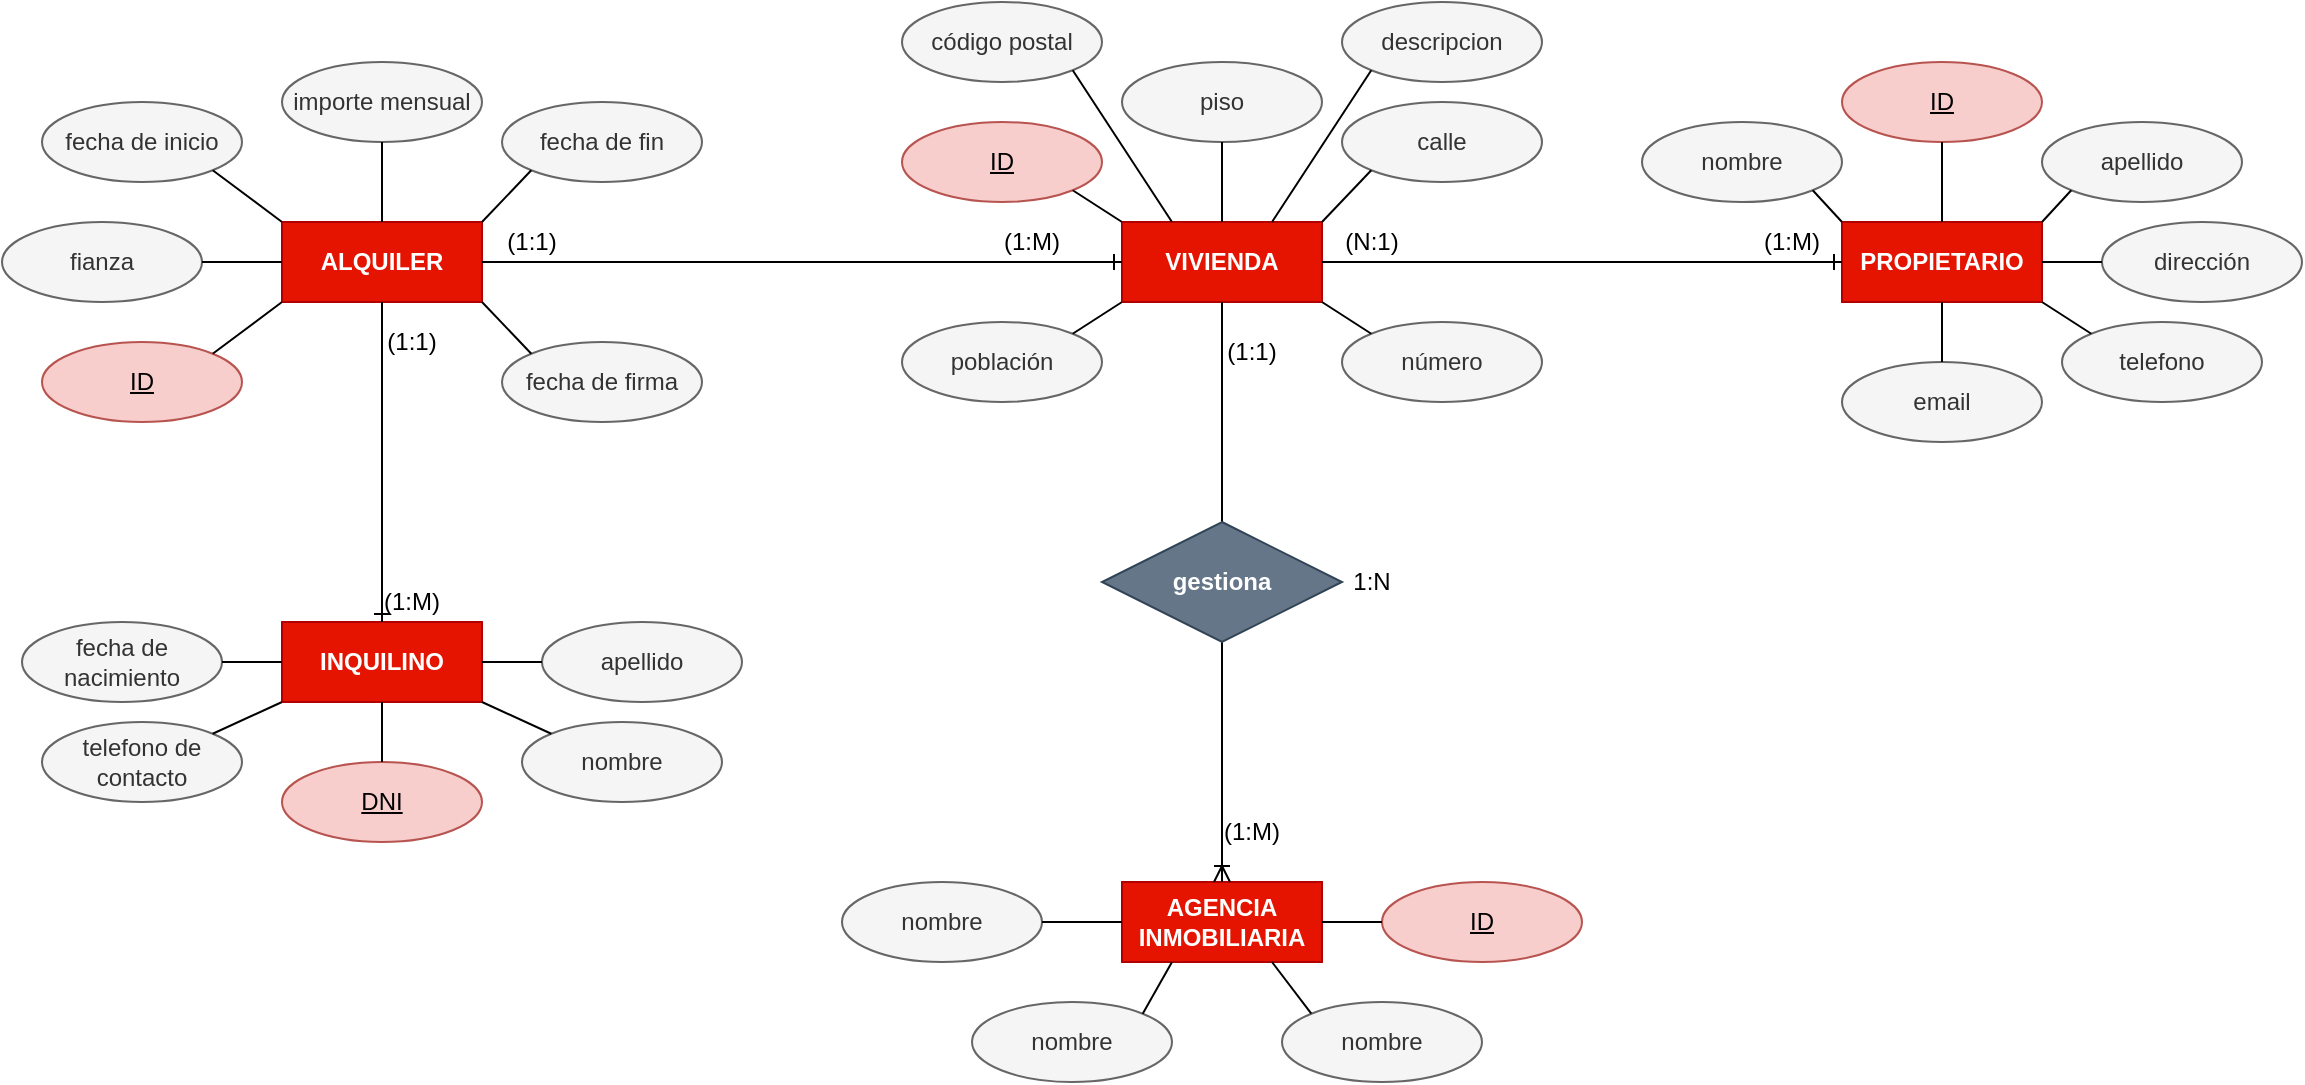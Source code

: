 <mxfile version="24.7.8">
  <diagram name="Página-1" id="rPAr2EWBGc4suIFGrgTw">
    <mxGraphModel dx="3129" dy="2729" grid="1" gridSize="10" guides="1" tooltips="1" connect="1" arrows="1" fold="1" page="1" pageScale="1" pageWidth="827" pageHeight="1169" math="0" shadow="0">
      <root>
        <mxCell id="0" />
        <mxCell id="1" parent="0" />
        <mxCell id="h445fZysmHR-Be-4jW6h-1" value="ALQUILER" style="whiteSpace=wrap;html=1;align=center;fillColor=#e51400;fontColor=#ffffff;strokeColor=#B20000;fontStyle=1" parent="1" vertex="1">
          <mxGeometry x="-460" y="-744" width="100" height="40" as="geometry" />
        </mxCell>
        <mxCell id="h445fZysmHR-Be-4jW6h-3" value="VIVIENDA" style="whiteSpace=wrap;html=1;align=center;fillColor=#e51400;fontColor=#ffffff;strokeColor=#B20000;fontStyle=1" parent="1" vertex="1">
          <mxGeometry x="-40" y="-744" width="100" height="40" as="geometry" />
        </mxCell>
        <mxCell id="h445fZysmHR-Be-4jW6h-4" value="AGENCIA INMOBILIARIA" style="whiteSpace=wrap;html=1;align=center;fontStyle=1;fillColor=#e51400;fontColor=#ffffff;strokeColor=#B20000;" parent="1" vertex="1">
          <mxGeometry x="-40" y="-414" width="100" height="40" as="geometry" />
        </mxCell>
        <mxCell id="h445fZysmHR-Be-4jW6h-5" value="ID" style="ellipse;whiteSpace=wrap;html=1;align=center;fontStyle=4;fillColor=#f8cecc;strokeColor=#b85450;" parent="1" vertex="1">
          <mxGeometry x="-580" y="-684" width="100" height="40" as="geometry" />
        </mxCell>
        <mxCell id="h445fZysmHR-Be-4jW6h-6" value="importe mensual" style="ellipse;whiteSpace=wrap;html=1;align=center;fillColor=#f5f5f5;fontColor=#333333;strokeColor=#666666;" parent="1" vertex="1">
          <mxGeometry x="-460" y="-824" width="100" height="40" as="geometry" />
        </mxCell>
        <mxCell id="h445fZysmHR-Be-4jW6h-7" value="nombre" style="ellipse;whiteSpace=wrap;html=1;align=center;fillColor=#f5f5f5;fontColor=#333333;strokeColor=#666666;" parent="1" vertex="1">
          <mxGeometry x="-180" y="-414" width="100" height="40" as="geometry" />
        </mxCell>
        <mxCell id="h445fZysmHR-Be-4jW6h-8" value="ID" style="ellipse;whiteSpace=wrap;html=1;align=center;fontStyle=4;fillColor=#f8cecc;strokeColor=#b85450;" parent="1" vertex="1">
          <mxGeometry x="-150" y="-794" width="100" height="40" as="geometry" />
        </mxCell>
        <mxCell id="h445fZysmHR-Be-4jW6h-9" value="ID" style="ellipse;whiteSpace=wrap;html=1;align=center;fontStyle=4;fillColor=#f8cecc;strokeColor=#b85450;" parent="1" vertex="1">
          <mxGeometry x="90" y="-414" width="100" height="40" as="geometry" />
        </mxCell>
        <mxCell id="h445fZysmHR-Be-4jW6h-10" value="población" style="ellipse;whiteSpace=wrap;html=1;align=center;fillColor=#f5f5f5;fontColor=#333333;strokeColor=#666666;" parent="1" vertex="1">
          <mxGeometry x="-150" y="-694" width="100" height="40" as="geometry" />
        </mxCell>
        <mxCell id="h445fZysmHR-Be-4jW6h-11" value="piso" style="ellipse;whiteSpace=wrap;html=1;align=center;fillColor=#f5f5f5;fontColor=#333333;strokeColor=#666666;" parent="1" vertex="1">
          <mxGeometry x="-40" y="-824" width="100" height="40" as="geometry" />
        </mxCell>
        <mxCell id="h445fZysmHR-Be-4jW6h-12" value="número" style="ellipse;whiteSpace=wrap;html=1;align=center;fillColor=#f5f5f5;fontColor=#333333;strokeColor=#666666;" parent="1" vertex="1">
          <mxGeometry x="70" y="-694" width="100" height="40" as="geometry" />
        </mxCell>
        <mxCell id="h445fZysmHR-Be-4jW6h-15" value="" style="endArrow=none;html=1;rounded=0;exitX=1;exitY=0;exitDx=0;exitDy=0;entryX=0;entryY=1;entryDx=0;entryDy=0;" parent="1" source="h445fZysmHR-Be-4jW6h-5" target="h445fZysmHR-Be-4jW6h-1" edge="1">
          <mxGeometry relative="1" as="geometry">
            <mxPoint x="-190" y="-514" as="sourcePoint" />
            <mxPoint x="-360" y="-744" as="targetPoint" />
          </mxGeometry>
        </mxCell>
        <mxCell id="h445fZysmHR-Be-4jW6h-16" value="" style="endArrow=none;html=1;rounded=0;exitX=0.5;exitY=0;exitDx=0;exitDy=0;entryX=0.5;entryY=1;entryDx=0;entryDy=0;" parent="1" source="h445fZysmHR-Be-4jW6h-1" target="h445fZysmHR-Be-4jW6h-6" edge="1">
          <mxGeometry relative="1" as="geometry">
            <mxPoint x="-405" y="-770" as="sourcePoint" />
            <mxPoint x="-350" y="-735" as="targetPoint" />
          </mxGeometry>
        </mxCell>
        <mxCell id="h445fZysmHR-Be-4jW6h-17" value="" style="endArrow=none;html=1;rounded=0;exitX=1;exitY=1;exitDx=0;exitDy=0;entryX=0;entryY=0;entryDx=0;entryDy=0;" parent="1" source="h445fZysmHR-Be-4jW6h-8" target="h445fZysmHR-Be-4jW6h-3" edge="1">
          <mxGeometry relative="1" as="geometry">
            <mxPoint x="-425" y="-740" as="sourcePoint" />
            <mxPoint x="-370" y="-705" as="targetPoint" />
          </mxGeometry>
        </mxCell>
        <mxCell id="h445fZysmHR-Be-4jW6h-18" value="" style="endArrow=none;html=1;rounded=0;exitX=0;exitY=0.5;exitDx=0;exitDy=0;entryX=1;entryY=0.5;entryDx=0;entryDy=0;" parent="1" source="h445fZysmHR-Be-4jW6h-4" target="h445fZysmHR-Be-4jW6h-7" edge="1">
          <mxGeometry relative="1" as="geometry">
            <mxPoint x="-113" y="-444" as="sourcePoint" />
            <mxPoint x="-433" y="-435" as="targetPoint" />
          </mxGeometry>
        </mxCell>
        <mxCell id="h445fZysmHR-Be-4jW6h-21" value="" style="endArrow=none;html=1;rounded=0;exitX=1;exitY=1;exitDx=0;exitDy=0;entryX=0;entryY=0;entryDx=0;entryDy=0;" parent="1" target="h445fZysmHR-Be-4jW6h-12" edge="1">
          <mxGeometry relative="1" as="geometry">
            <mxPoint x="60" y="-704" as="sourcePoint" />
            <mxPoint x="400" y="-644" as="targetPoint" />
          </mxGeometry>
        </mxCell>
        <mxCell id="h445fZysmHR-Be-4jW6h-22" value="" style="endArrow=none;html=1;rounded=0;exitX=1;exitY=0.5;exitDx=0;exitDy=0;entryX=0;entryY=0.5;entryDx=0;entryDy=0;" parent="1" source="h445fZysmHR-Be-4jW6h-4" target="h445fZysmHR-Be-4jW6h-9" edge="1">
          <mxGeometry relative="1" as="geometry">
            <mxPoint x="30" y="-364" as="sourcePoint" />
            <mxPoint x="60" y="-304" as="targetPoint" />
          </mxGeometry>
        </mxCell>
        <mxCell id="h445fZysmHR-Be-4jW6h-23" value="" style="endArrow=none;html=1;rounded=0;exitX=0;exitY=1;exitDx=0;exitDy=0;entryX=1;entryY=0;entryDx=0;entryDy=0;" parent="1" source="h445fZysmHR-Be-4jW6h-3" target="h445fZysmHR-Be-4jW6h-10" edge="1">
          <mxGeometry relative="1" as="geometry">
            <mxPoint x="-55" y="-699" as="sourcePoint" />
            <mxPoint x="-55" y="-679" as="targetPoint" />
          </mxGeometry>
        </mxCell>
        <mxCell id="h445fZysmHR-Be-4jW6h-24" value="" style="endArrow=none;html=1;rounded=0;exitX=0.5;exitY=1;exitDx=0;exitDy=0;entryX=0.5;entryY=0;entryDx=0;entryDy=0;" parent="1" source="h445fZysmHR-Be-4jW6h-11" target="h445fZysmHR-Be-4jW6h-3" edge="1">
          <mxGeometry relative="1" as="geometry">
            <mxPoint x="30" y="-834" as="sourcePoint" />
            <mxPoint x="-24.854" y="-788.226" as="targetPoint" />
          </mxGeometry>
        </mxCell>
        <mxCell id="h445fZysmHR-Be-4jW6h-25" value="1:N" style="fontColor=default;labelBackgroundColor=none;labelBorderColor=none;whiteSpace=wrap;html=1;gradientColor=none;fillColor=none;strokeColor=none;" parent="1" vertex="1">
          <mxGeometry x="70" y="-574" width="30" height="20" as="geometry" />
        </mxCell>
        <mxCell id="h445fZysmHR-Be-4jW6h-26" value="(1:M)" style="fontColor=default;labelBackgroundColor=none;labelBorderColor=none;whiteSpace=wrap;html=1;gradientColor=none;fillColor=none;strokeColor=none;" parent="1" vertex="1">
          <mxGeometry x="10" y="-454" width="30" height="30" as="geometry" />
        </mxCell>
        <mxCell id="h445fZysmHR-Be-4jW6h-27" value="&lt;div style=&quot;text-align: center;&quot;&gt;&lt;span style=&quot;text-align: start; background-color: initial;&quot;&gt;(1:1)&lt;/span&gt;&lt;span style=&quot;color: rgba(0, 0, 0, 0); font-family: monospace; font-size: 0px; text-align: start; text-wrap: nowrap; background-color: initial;&quot;&gt;odel%3E%3Croot%3E%3CmxCell%20id%3D%220%22%2F%3E%3CmxCell%20id%3D%221%22%20parent%3D%220%22%2F%3E%3CmxCell%20id%3D%222%22%20value%3D%22N%3AM%22%20style%3D%22fontColor%3Ddefault%3BlabelBackgroundColor%3Dnone%3BlabelBorderColor%3Dnone%3BwhiteSpace%3Dwrap%3Bhtml%3D1%3BgradientColor%3Dnone%3BfillColor%3Dnone%3BstrokeColor%3Dnone%3B%22%20vertex%3D%221%22%20parent%3D%221%22%3E%3CmxGeometry%20x%3D%22640%22%20y%3D%22240%22%20width%3D%2230%22%20height%3D%2220%22%20as%3D%22geometry%22%2F%3E%3C%2FmxCell%3E%3C%2Froot%3E%3C%2FmxGraphModel%3E&lt;/span&gt;&lt;/div&gt;" style="fontColor=default;labelBackgroundColor=none;labelBorderColor=none;whiteSpace=wrap;html=1;gradientColor=none;fillColor=none;strokeColor=none;" parent="1" vertex="1">
          <mxGeometry x="-410" y="-694" width="30" height="20" as="geometry" />
        </mxCell>
        <mxCell id="h445fZysmHR-Be-4jW6h-29" value="(1:1)" style="fontColor=default;labelBackgroundColor=none;labelBorderColor=none;whiteSpace=wrap;html=1;gradientColor=none;fillColor=none;strokeColor=none;" parent="1" vertex="1">
          <mxGeometry x="10" y="-694" width="30" height="30" as="geometry" />
        </mxCell>
        <mxCell id="h445fZysmHR-Be-4jW6h-32" value="calle" style="ellipse;whiteSpace=wrap;html=1;align=center;fillColor=#f5f5f5;fontColor=#333333;strokeColor=#666666;" parent="1" vertex="1">
          <mxGeometry x="70" y="-804" width="100" height="40" as="geometry" />
        </mxCell>
        <mxCell id="h445fZysmHR-Be-4jW6h-33" value="" style="endArrow=none;html=1;rounded=0;exitX=1;exitY=0;exitDx=0;exitDy=0;entryX=0;entryY=1;entryDx=0;entryDy=0;" parent="1" source="h445fZysmHR-Be-4jW6h-3" target="h445fZysmHR-Be-4jW6h-32" edge="1">
          <mxGeometry relative="1" as="geometry">
            <mxPoint x="80" y="-874" as="sourcePoint" />
            <mxPoint x="160" y="-854" as="targetPoint" />
          </mxGeometry>
        </mxCell>
        <mxCell id="h445fZysmHR-Be-4jW6h-37" value="" style="fontSize=12;html=1;endArrow=ERoneToMany;rounded=0;exitX=0.5;exitY=1;exitDx=0;exitDy=0;entryX=0.5;entryY=0;entryDx=0;entryDy=0;" parent="1" source="h445fZysmHR-Be-4jW6h-3" target="h445fZysmHR-Be-4jW6h-4" edge="1">
          <mxGeometry width="100" height="100" relative="1" as="geometry">
            <mxPoint x="-280" y="-414" as="sourcePoint" />
            <mxPoint x="90" y="-504" as="targetPoint" />
          </mxGeometry>
        </mxCell>
        <mxCell id="h445fZysmHR-Be-4jW6h-38" value="gestiona" style="shape=rhombus;perimeter=rhombusPerimeter;whiteSpace=wrap;html=1;align=center;fillColor=#647687;fontColor=#ffffff;strokeColor=#314354;fontStyle=1" parent="1" vertex="1">
          <mxGeometry x="-50" y="-594" width="120" height="60" as="geometry" />
        </mxCell>
        <mxCell id="h445fZysmHR-Be-4jW6h-44" value="PROPIETARIO" style="whiteSpace=wrap;html=1;align=center;fontStyle=1;fillColor=#e51400;fontColor=#ffffff;strokeColor=#B20000;" parent="1" vertex="1">
          <mxGeometry x="320" y="-744" width="100" height="40" as="geometry" />
        </mxCell>
        <mxCell id="h445fZysmHR-Be-4jW6h-45" value="ID" style="ellipse;whiteSpace=wrap;html=1;align=center;fontStyle=4;fillColor=#f8cecc;strokeColor=#b85450;" parent="1" vertex="1">
          <mxGeometry x="320" y="-824" width="100" height="40" as="geometry" />
        </mxCell>
        <mxCell id="h445fZysmHR-Be-4jW6h-46" value="apellido" style="ellipse;whiteSpace=wrap;html=1;align=center;fillColor=#f5f5f5;fontColor=#333333;strokeColor=#666666;" parent="1" vertex="1">
          <mxGeometry x="420" y="-794" width="100" height="40" as="geometry" />
        </mxCell>
        <mxCell id="h445fZysmHR-Be-4jW6h-47" value="telefono" style="ellipse;whiteSpace=wrap;html=1;align=center;fillColor=#f5f5f5;fontColor=#333333;strokeColor=#666666;" parent="1" vertex="1">
          <mxGeometry x="430" y="-694" width="100" height="40" as="geometry" />
        </mxCell>
        <mxCell id="h445fZysmHR-Be-4jW6h-48" value="dirección" style="ellipse;whiteSpace=wrap;html=1;align=center;fillColor=#f5f5f5;fontColor=#333333;strokeColor=#666666;" parent="1" vertex="1">
          <mxGeometry x="450" y="-744" width="100" height="40" as="geometry" />
        </mxCell>
        <mxCell id="h445fZysmHR-Be-4jW6h-49" value="" style="endArrow=none;html=1;rounded=0;exitX=1;exitY=0.5;exitDx=0;exitDy=0;entryX=0;entryY=0.5;entryDx=0;entryDy=0;" parent="1" source="h445fZysmHR-Be-4jW6h-44" target="h445fZysmHR-Be-4jW6h-48" edge="1">
          <mxGeometry relative="1" as="geometry">
            <mxPoint x="865" y="-324" as="sourcePoint" />
            <mxPoint x="855" y="-274" as="targetPoint" />
          </mxGeometry>
        </mxCell>
        <mxCell id="h445fZysmHR-Be-4jW6h-50" value="" style="endArrow=none;html=1;rounded=0;exitX=0.5;exitY=0;exitDx=0;exitDy=0;entryX=0.5;entryY=1;entryDx=0;entryDy=0;" parent="1" source="h445fZysmHR-Be-4jW6h-44" target="h445fZysmHR-Be-4jW6h-45" edge="1">
          <mxGeometry relative="1" as="geometry">
            <mxPoint x="485" y="-324" as="sourcePoint" />
            <mxPoint x="515" y="-264" as="targetPoint" />
          </mxGeometry>
        </mxCell>
        <mxCell id="h445fZysmHR-Be-4jW6h-51" value="" style="endArrow=none;html=1;rounded=0;exitX=1;exitY=0;exitDx=0;exitDy=0;entryX=0;entryY=1;entryDx=0;entryDy=0;" parent="1" source="h445fZysmHR-Be-4jW6h-44" target="h445fZysmHR-Be-4jW6h-46" edge="1">
          <mxGeometry relative="1" as="geometry">
            <mxPoint x="435" y="-354" as="sourcePoint" />
            <mxPoint x="390" y="-380" as="targetPoint" />
          </mxGeometry>
        </mxCell>
        <mxCell id="h445fZysmHR-Be-4jW6h-52" value="" style="endArrow=none;html=1;rounded=0;exitX=1;exitY=1;exitDx=0;exitDy=0;entryX=0;entryY=0;entryDx=0;entryDy=0;" parent="1" source="h445fZysmHR-Be-4jW6h-44" target="h445fZysmHR-Be-4jW6h-47" edge="1">
          <mxGeometry relative="1" as="geometry">
            <mxPoint x="435" y="-334" as="sourcePoint" />
            <mxPoint x="410.146" y="-288.226" as="targetPoint" />
          </mxGeometry>
        </mxCell>
        <mxCell id="h445fZysmHR-Be-4jW6h-53" value="nombre" style="ellipse;whiteSpace=wrap;html=1;align=center;fillColor=#f5f5f5;fontColor=#333333;strokeColor=#666666;" parent="1" vertex="1">
          <mxGeometry x="220" y="-794" width="100" height="40" as="geometry" />
        </mxCell>
        <mxCell id="h445fZysmHR-Be-4jW6h-54" value="" style="endArrow=none;html=1;rounded=0;exitX=0;exitY=0;exitDx=0;exitDy=0;entryX=1;entryY=1;entryDx=0;entryDy=0;" parent="1" source="h445fZysmHR-Be-4jW6h-44" target="h445fZysmHR-Be-4jW6h-53" edge="1">
          <mxGeometry relative="1" as="geometry">
            <mxPoint x="525" y="-344" as="sourcePoint" />
            <mxPoint x="595" y="-354" as="targetPoint" />
          </mxGeometry>
        </mxCell>
        <mxCell id="h445fZysmHR-Be-4jW6h-66" value="INQUILINO" style="whiteSpace=wrap;html=1;align=center;fillColor=#e51400;fontColor=#ffffff;strokeColor=#B20000;fontStyle=1" parent="1" vertex="1">
          <mxGeometry x="-460" y="-544" width="100" height="40" as="geometry" />
        </mxCell>
        <mxCell id="h445fZysmHR-Be-4jW6h-67" value="DNI" style="ellipse;whiteSpace=wrap;html=1;align=center;fontStyle=4;fillColor=#f8cecc;strokeColor=#b85450;" parent="1" vertex="1">
          <mxGeometry x="-460" y="-474" width="100" height="40" as="geometry" />
        </mxCell>
        <mxCell id="h445fZysmHR-Be-4jW6h-68" value="apellido" style="ellipse;whiteSpace=wrap;html=1;align=center;fillColor=#f5f5f5;fontColor=#333333;strokeColor=#666666;" parent="1" vertex="1">
          <mxGeometry x="-330" y="-544" width="100" height="40" as="geometry" />
        </mxCell>
        <mxCell id="h445fZysmHR-Be-4jW6h-69" value="" style="endArrow=none;html=1;rounded=0;exitX=0.5;exitY=0;exitDx=0;exitDy=0;entryX=0.5;entryY=1;entryDx=0;entryDy=0;" parent="1" source="h445fZysmHR-Be-4jW6h-67" target="h445fZysmHR-Be-4jW6h-66" edge="1">
          <mxGeometry relative="1" as="geometry">
            <mxPoint x="-190" y="-144" as="sourcePoint" />
            <mxPoint x="-360" y="-374" as="targetPoint" />
          </mxGeometry>
        </mxCell>
        <mxCell id="h445fZysmHR-Be-4jW6h-70" value="" style="endArrow=none;html=1;rounded=0;exitX=1;exitY=0.5;exitDx=0;exitDy=0;entryX=0;entryY=0.5;entryDx=0;entryDy=0;" parent="1" source="h445fZysmHR-Be-4jW6h-66" target="h445fZysmHR-Be-4jW6h-68" edge="1">
          <mxGeometry relative="1" as="geometry">
            <mxPoint x="-405" y="-400" as="sourcePoint" />
            <mxPoint x="-350" y="-365" as="targetPoint" />
          </mxGeometry>
        </mxCell>
        <mxCell id="h445fZysmHR-Be-4jW6h-73" value="fecha de nacimiento" style="ellipse;whiteSpace=wrap;html=1;align=center;fillColor=#f5f5f5;fontColor=#333333;strokeColor=#666666;" parent="1" vertex="1">
          <mxGeometry x="-590" y="-544" width="100" height="40" as="geometry" />
        </mxCell>
        <mxCell id="h445fZysmHR-Be-4jW6h-74" value="" style="endArrow=none;html=1;rounded=0;exitX=0;exitY=0.5;exitDx=0;exitDy=0;entryX=1;entryY=0.5;entryDx=0;entryDy=0;" parent="1" source="h445fZysmHR-Be-4jW6h-66" target="h445fZysmHR-Be-4jW6h-73" edge="1">
          <mxGeometry relative="1" as="geometry">
            <mxPoint x="-540" y="-274" as="sourcePoint" />
            <mxPoint x="-480" y="-265" as="targetPoint" />
          </mxGeometry>
        </mxCell>
        <mxCell id="h445fZysmHR-Be-4jW6h-75" value="nombre" style="ellipse;whiteSpace=wrap;html=1;align=center;fillColor=#f5f5f5;fontColor=#333333;strokeColor=#666666;" parent="1" vertex="1">
          <mxGeometry x="-340" y="-494" width="100" height="40" as="geometry" />
        </mxCell>
        <mxCell id="h445fZysmHR-Be-4jW6h-76" value="" style="endArrow=none;html=1;rounded=0;exitX=1;exitY=1;exitDx=0;exitDy=0;entryX=0;entryY=0;entryDx=0;entryDy=0;" parent="1" source="h445fZysmHR-Be-4jW6h-66" target="h445fZysmHR-Be-4jW6h-75" edge="1">
          <mxGeometry relative="1" as="geometry">
            <mxPoint x="-490" y="-354" as="sourcePoint" />
            <mxPoint x="-430" y="-345" as="targetPoint" />
          </mxGeometry>
        </mxCell>
        <mxCell id="h445fZysmHR-Be-4jW6h-90" value="&lt;div style=&quot;text-align: center;&quot;&gt;&lt;span style=&quot;text-align: start; background-color: initial;&quot;&gt;(1:M)&lt;/span&gt;&lt;span style=&quot;color: rgba(0, 0, 0, 0); font-family: monospace; font-size: 0px; text-align: start; text-wrap: nowrap; background-color: initial;&quot;&gt;odel%3E%3Croot%3E%3CmxCell%20id%3D%220%22%2F%3E%3CmxCell%20id%3D%221%22%20parent%3D%220%22%2F%3E%3CmxCell%20id%3D%222%22%20value%3D%22N%3AM%22%20style%3D%22fontColor%3Ddefault%3BlabelBackgroundColor%3Dnone%3BlabelBorderColor%3Dnone%3BwhiteSpace%3Dwrap%3Bhtml%3D1%3BgradientColor%3Dnone%3BfillColor%3Dnone%3BstrokeColor%3Dnone%3B%22%20vertex%3D%221%22%20parent%3D%221%22%3E%3CmxGeometry%20x%3D%22640%22%20y%3D%22240%22%20width%3D%2230%22%20height%3D%2220%22%20as%3D%22geometry%22%2F%3E%3C%2FmxCell%3E%3C%2Froot%3E%3C%2FmxGraphModel%3E&lt;/span&gt;&lt;/div&gt;" style="fontColor=default;labelBackgroundColor=none;labelBorderColor=none;whiteSpace=wrap;html=1;gradientColor=none;fillColor=none;strokeColor=none;" parent="1" vertex="1">
          <mxGeometry x="280" y="-744" width="30" height="20" as="geometry" />
        </mxCell>
        <mxCell id="h445fZysmHR-Be-4jW6h-91" value="&lt;div style=&quot;text-align: center;&quot;&gt;&lt;span style=&quot;text-align: start; background-color: initial;&quot;&gt;(N:1)&lt;/span&gt;&lt;span style=&quot;color: rgba(0, 0, 0, 0); font-family: monospace; font-size: 0px; text-align: start; text-wrap: nowrap; background-color: initial;&quot;&gt;odel%3E%3Croot%3E%3CmxCell%20id%3D%220%22%2F%3E%3CmxCell%20id%3D%221%22%20parent%3D%220%22%2F%3E%3CmxCell%20id%3D%222%22%20value%3D%22N%3AM%22%20style%3D%22fontColor%3Ddefault%3BlabelBackgroundColor%3Dnone%3BlabelBorderColor%3Dnone%3BwhiteSpace%3Dwrap%3Bhtml%3D1%3BgradientColor%3Dnone%3BfillColor%3Dnone%3BstrokeColor%3Dnone%3B%22%20vertex%3D%221%22%20parent%3D%221%22%3E%3CmxGeometry%20x%3D%22640%22%20y%3D%22240%22%20width%3D%2230%22%20height%3D%2220%22%20as%3D%22geometry%22%2F%3E%3C%2FmxCell%3E%3C%2Froot%3E%3C%2FmxGraphModel%3E&lt;/span&gt;&lt;/div&gt;" style="fontColor=default;labelBackgroundColor=none;labelBorderColor=none;whiteSpace=wrap;html=1;gradientColor=none;fillColor=none;strokeColor=none;" parent="1" vertex="1">
          <mxGeometry x="70" y="-744" width="30" height="20" as="geometry" />
        </mxCell>
        <mxCell id="h445fZysmHR-Be-4jW6h-95" value="fecha de inicio" style="ellipse;whiteSpace=wrap;html=1;align=center;fillColor=#f5f5f5;fontColor=#333333;strokeColor=#666666;" parent="1" vertex="1">
          <mxGeometry x="-580" y="-804" width="100" height="40" as="geometry" />
        </mxCell>
        <mxCell id="h445fZysmHR-Be-4jW6h-96" value="fecha de fin" style="ellipse;whiteSpace=wrap;html=1;align=center;fillColor=#f5f5f5;fontColor=#333333;strokeColor=#666666;" parent="1" vertex="1">
          <mxGeometry x="-350" y="-804" width="100" height="40" as="geometry" />
        </mxCell>
        <mxCell id="h445fZysmHR-Be-4jW6h-97" value="fianza" style="ellipse;whiteSpace=wrap;html=1;align=center;fillColor=#f5f5f5;fontColor=#333333;strokeColor=#666666;" parent="1" vertex="1">
          <mxGeometry x="-600" y="-744" width="100" height="40" as="geometry" />
        </mxCell>
        <mxCell id="h445fZysmHR-Be-4jW6h-98" value="fecha de firma" style="ellipse;whiteSpace=wrap;html=1;align=center;fillColor=#f5f5f5;fontColor=#333333;strokeColor=#666666;" parent="1" vertex="1">
          <mxGeometry x="-350" y="-684" width="100" height="40" as="geometry" />
        </mxCell>
        <mxCell id="h445fZysmHR-Be-4jW6h-99" value="" style="endArrow=none;html=1;rounded=0;exitX=1;exitY=0;exitDx=0;exitDy=0;entryX=0;entryY=1;entryDx=0;entryDy=0;" parent="1" source="h445fZysmHR-Be-4jW6h-1" target="h445fZysmHR-Be-4jW6h-96" edge="1">
          <mxGeometry relative="1" as="geometry">
            <mxPoint x="-400" y="-734" as="sourcePoint" />
            <mxPoint x="-400" y="-774" as="targetPoint" />
          </mxGeometry>
        </mxCell>
        <mxCell id="h445fZysmHR-Be-4jW6h-100" value="" style="endArrow=none;html=1;rounded=0;exitX=1;exitY=1;exitDx=0;exitDy=0;entryX=0;entryY=0;entryDx=0;entryDy=0;" parent="1" source="h445fZysmHR-Be-4jW6h-1" target="h445fZysmHR-Be-4jW6h-98" edge="1">
          <mxGeometry relative="1" as="geometry">
            <mxPoint x="-350" y="-734" as="sourcePoint" />
            <mxPoint x="-325" y="-760" as="targetPoint" />
          </mxGeometry>
        </mxCell>
        <mxCell id="h445fZysmHR-Be-4jW6h-101" value="" style="endArrow=none;html=1;rounded=0;exitX=0;exitY=0;exitDx=0;exitDy=0;entryX=1;entryY=1;entryDx=0;entryDy=0;" parent="1" source="h445fZysmHR-Be-4jW6h-1" target="h445fZysmHR-Be-4jW6h-95" edge="1">
          <mxGeometry relative="1" as="geometry">
            <mxPoint x="-350" y="-734" as="sourcePoint" />
            <mxPoint x="-325" y="-760" as="targetPoint" />
          </mxGeometry>
        </mxCell>
        <mxCell id="h445fZysmHR-Be-4jW6h-102" value="" style="endArrow=none;html=1;rounded=0;exitX=0;exitY=0.5;exitDx=0;exitDy=0;entryX=1;entryY=0.5;entryDx=0;entryDy=0;" parent="1" source="h445fZysmHR-Be-4jW6h-1" target="h445fZysmHR-Be-4jW6h-97" edge="1">
          <mxGeometry relative="1" as="geometry">
            <mxPoint x="-450" y="-734" as="sourcePoint" />
            <mxPoint x="-485" y="-760" as="targetPoint" />
          </mxGeometry>
        </mxCell>
        <mxCell id="h445fZysmHR-Be-4jW6h-103" value="telefono de contacto" style="ellipse;whiteSpace=wrap;html=1;align=center;fillColor=#f5f5f5;fontColor=#333333;strokeColor=#666666;" parent="1" vertex="1">
          <mxGeometry x="-580" y="-494" width="100" height="40" as="geometry" />
        </mxCell>
        <mxCell id="h445fZysmHR-Be-4jW6h-104" value="" style="endArrow=none;html=1;rounded=0;exitX=0;exitY=1;exitDx=0;exitDy=0;entryX=1;entryY=0;entryDx=0;entryDy=0;" parent="1" source="h445fZysmHR-Be-4jW6h-66" target="h445fZysmHR-Be-4jW6h-103" edge="1">
          <mxGeometry relative="1" as="geometry">
            <mxPoint x="-450" y="-514" as="sourcePoint" />
            <mxPoint x="-480" y="-514" as="targetPoint" />
          </mxGeometry>
        </mxCell>
        <mxCell id="h445fZysmHR-Be-4jW6h-105" value="descripcion" style="ellipse;whiteSpace=wrap;html=1;align=center;fillColor=#f5f5f5;fontColor=#333333;strokeColor=#666666;" parent="1" vertex="1">
          <mxGeometry x="70" y="-854" width="100" height="40" as="geometry" />
        </mxCell>
        <mxCell id="h445fZysmHR-Be-4jW6h-106" value="email" style="ellipse;whiteSpace=wrap;html=1;align=center;fillColor=#f5f5f5;fontColor=#333333;strokeColor=#666666;" parent="1" vertex="1">
          <mxGeometry x="320" y="-674" width="100" height="40" as="geometry" />
        </mxCell>
        <mxCell id="h445fZysmHR-Be-4jW6h-107" value="código postal" style="ellipse;whiteSpace=wrap;html=1;align=center;fillColor=#f5f5f5;fontColor=#333333;strokeColor=#666666;" parent="1" vertex="1">
          <mxGeometry x="-150" y="-854" width="100" height="40" as="geometry" />
        </mxCell>
        <mxCell id="h445fZysmHR-Be-4jW6h-108" value="" style="endArrow=none;html=1;rounded=0;exitX=0.25;exitY=0;exitDx=0;exitDy=0;entryX=1;entryY=1;entryDx=0;entryDy=0;" parent="1" source="h445fZysmHR-Be-4jW6h-3" target="h445fZysmHR-Be-4jW6h-107" edge="1">
          <mxGeometry relative="1" as="geometry">
            <mxPoint x="-20" y="-854" as="sourcePoint" />
            <mxPoint x="-35" y="-808" as="targetPoint" />
          </mxGeometry>
        </mxCell>
        <mxCell id="h445fZysmHR-Be-4jW6h-109" value="" style="endArrow=none;html=1;rounded=0;exitX=0.75;exitY=0;exitDx=0;exitDy=0;entryX=0;entryY=1;entryDx=0;entryDy=0;" parent="1" source="h445fZysmHR-Be-4jW6h-3" target="h445fZysmHR-Be-4jW6h-105" edge="1">
          <mxGeometry relative="1" as="geometry">
            <mxPoint x="-20" y="-874" as="sourcePoint" />
            <mxPoint x="-35" y="-844" as="targetPoint" />
          </mxGeometry>
        </mxCell>
        <mxCell id="h445fZysmHR-Be-4jW6h-110" value="" style="endArrow=none;html=1;rounded=0;exitX=0.5;exitY=1;exitDx=0;exitDy=0;entryX=0.5;entryY=0;entryDx=0;entryDy=0;" parent="1" source="h445fZysmHR-Be-4jW6h-44" target="h445fZysmHR-Be-4jW6h-106" edge="1">
          <mxGeometry relative="1" as="geometry">
            <mxPoint x="430" y="-694" as="sourcePoint" />
            <mxPoint x="455" y="-678" as="targetPoint" />
          </mxGeometry>
        </mxCell>
        <mxCell id="h445fZysmHR-Be-4jW6h-112" value="nombre" style="ellipse;whiteSpace=wrap;html=1;align=center;fillColor=#f5f5f5;fontColor=#333333;strokeColor=#666666;" parent="1" vertex="1">
          <mxGeometry x="-115" y="-354" width="100" height="40" as="geometry" />
        </mxCell>
        <mxCell id="h445fZysmHR-Be-4jW6h-113" value="" style="endArrow=none;html=1;rounded=0;exitX=0.25;exitY=1;exitDx=0;exitDy=0;entryX=1;entryY=0;entryDx=0;entryDy=0;" parent="1" source="h445fZysmHR-Be-4jW6h-4" target="h445fZysmHR-Be-4jW6h-112" edge="1">
          <mxGeometry relative="1" as="geometry">
            <mxPoint x="10" y="-344" as="sourcePoint" />
            <mxPoint y="-334" as="targetPoint" />
          </mxGeometry>
        </mxCell>
        <mxCell id="h445fZysmHR-Be-4jW6h-114" value="nombre" style="ellipse;whiteSpace=wrap;html=1;align=center;fillColor=#f5f5f5;fontColor=#333333;strokeColor=#666666;" parent="1" vertex="1">
          <mxGeometry x="40" y="-354" width="100" height="40" as="geometry" />
        </mxCell>
        <mxCell id="h445fZysmHR-Be-4jW6h-115" value="" style="endArrow=none;html=1;rounded=0;exitX=0.75;exitY=1;exitDx=0;exitDy=0;entryX=0;entryY=0;entryDx=0;entryDy=0;" parent="1" source="h445fZysmHR-Be-4jW6h-4" target="h445fZysmHR-Be-4jW6h-114" edge="1">
          <mxGeometry relative="1" as="geometry">
            <mxPoint x="77" y="-344" as="sourcePoint" />
            <mxPoint x="-243" y="-335" as="targetPoint" />
          </mxGeometry>
        </mxCell>
        <mxCell id="h445fZysmHR-Be-4jW6h-117" value="(1:M)" style="fontColor=default;labelBackgroundColor=none;labelBorderColor=none;whiteSpace=wrap;html=1;gradientColor=none;fillColor=none;strokeColor=none;" parent="1" vertex="1">
          <mxGeometry x="-410" y="-564" width="30" height="20" as="geometry" />
        </mxCell>
        <mxCell id="h445fZysmHR-Be-4jW6h-118" value="" style="fontSize=12;html=1;endArrow=ERone;endFill=1;rounded=0;entryX=0;entryY=0.5;entryDx=0;entryDy=0;exitX=1;exitY=0.5;exitDx=0;exitDy=0;" parent="1" source="h445fZysmHR-Be-4jW6h-3" target="h445fZysmHR-Be-4jW6h-44" edge="1">
          <mxGeometry width="100" height="100" relative="1" as="geometry">
            <mxPoint x="-20" y="-614" as="sourcePoint" />
            <mxPoint x="80" y="-714" as="targetPoint" />
          </mxGeometry>
        </mxCell>
        <mxCell id="h445fZysmHR-Be-4jW6h-119" value="&lt;div style=&quot;text-align: center;&quot;&gt;&lt;span style=&quot;text-align: start; background-color: initial;&quot;&gt;(1:1)&lt;/span&gt;&lt;span style=&quot;color: rgba(0, 0, 0, 0); font-family: monospace; font-size: 0px; text-align: start; text-wrap: nowrap; background-color: initial;&quot;&gt;odel%3E%3Croot%3E%3CmxCell%20id%3D%220%22%2F%3E%3CmxCell%20id%3D%221%22%20parent%3D%220%22%2F%3E%3CmxCell%20id%3D%222%22%20value%3D%22N%3AM%22%20style%3D%22fontColor%3Ddefault%3BlabelBackgroundColor%3Dnone%3BlabelBorderColor%3Dnone%3BwhiteSpace%3Dwrap%3Bhtml%3D1%3BgradientColor%3Dnone%3BfillColor%3Dnone%3BstrokeColor%3Dnone%3B%22%20vertex%3D%221%22%20parent%3D%221%22%3E%3CmxGeometry%20x%3D%22640%22%20y%3D%22240%22%20width%3D%2230%22%20height%3D%2220%22%20as%3D%22geometry%22%2F%3E%3C%2FmxCell%3E%3C%2Froot%3E%3C%2FmxGraphModel%3E&lt;/span&gt;&lt;/div&gt;" style="fontColor=default;labelBackgroundColor=none;labelBorderColor=none;whiteSpace=wrap;html=1;gradientColor=none;fillColor=none;strokeColor=none;" parent="1" vertex="1">
          <mxGeometry x="-350" y="-744" width="30" height="20" as="geometry" />
        </mxCell>
        <mxCell id="h445fZysmHR-Be-4jW6h-121" value="&lt;div style=&quot;text-align: center;&quot;&gt;&lt;span style=&quot;text-align: start; background-color: initial;&quot;&gt;(1:M)&lt;/span&gt;&lt;span style=&quot;color: rgba(0, 0, 0, 0); font-family: monospace; font-size: 0px; text-align: start; text-wrap: nowrap; background-color: initial;&quot;&gt;odel%3E%3Croot%3E%3CmxCell%20id%3D%220%22%2F%3E%3CmxCell%20id%3D%221%22%20parent%3D%220%22%2F%3E%3CmxCell%20id%3D%222%22%20value%3D%22N%3AM%22%20style%3D%22fontColor%3Ddefault%3BlabelBackgroundColor%3Dnone%3BlabelBorderColor%3Dnone%3BwhiteSpace%3Dwrap%3Bhtml%3D1%3BgradientColor%3Dnone%3BfillColor%3Dnone%3BstrokeColor%3Dnone%3B%22%20vertex%3D%221%22%20parent%3D%221%22%3E%3CmxGeometry%20x%3D%22640%22%20y%3D%22240%22%20width%3D%2230%22%20height%3D%2220%22%20as%3D%22geometry%22%2F%3E%3C%2FmxCell%3E%3C%2Froot%3E%3C%2FmxGraphModel%3E&lt;/span&gt;&lt;/div&gt;" style="fontColor=default;labelBackgroundColor=none;labelBorderColor=none;whiteSpace=wrap;html=1;gradientColor=none;fillColor=none;strokeColor=none;" parent="1" vertex="1">
          <mxGeometry x="-100" y="-744" width="30" height="20" as="geometry" />
        </mxCell>
        <mxCell id="h445fZysmHR-Be-4jW6h-123" value="" style="fontSize=12;html=1;endArrow=ERone;endFill=1;rounded=0;entryX=0;entryY=0.5;entryDx=0;entryDy=0;exitX=1;exitY=0.5;exitDx=0;exitDy=0;" parent="1" source="h445fZysmHR-Be-4jW6h-1" target="h445fZysmHR-Be-4jW6h-3" edge="1">
          <mxGeometry width="100" height="100" relative="1" as="geometry">
            <mxPoint x="70" y="-714" as="sourcePoint" />
            <mxPoint x="330" y="-714" as="targetPoint" />
          </mxGeometry>
        </mxCell>
        <mxCell id="h445fZysmHR-Be-4jW6h-124" value="" style="fontSize=12;html=1;endArrow=ERone;endFill=1;rounded=0;entryX=0.5;entryY=0;entryDx=0;entryDy=0;exitX=0.5;exitY=1;exitDx=0;exitDy=0;" parent="1" source="h445fZysmHR-Be-4jW6h-1" target="h445fZysmHR-Be-4jW6h-66" edge="1">
          <mxGeometry width="100" height="100" relative="1" as="geometry">
            <mxPoint x="-350" y="-714" as="sourcePoint" />
            <mxPoint x="-30" y="-714" as="targetPoint" />
          </mxGeometry>
        </mxCell>
      </root>
    </mxGraphModel>
  </diagram>
</mxfile>
